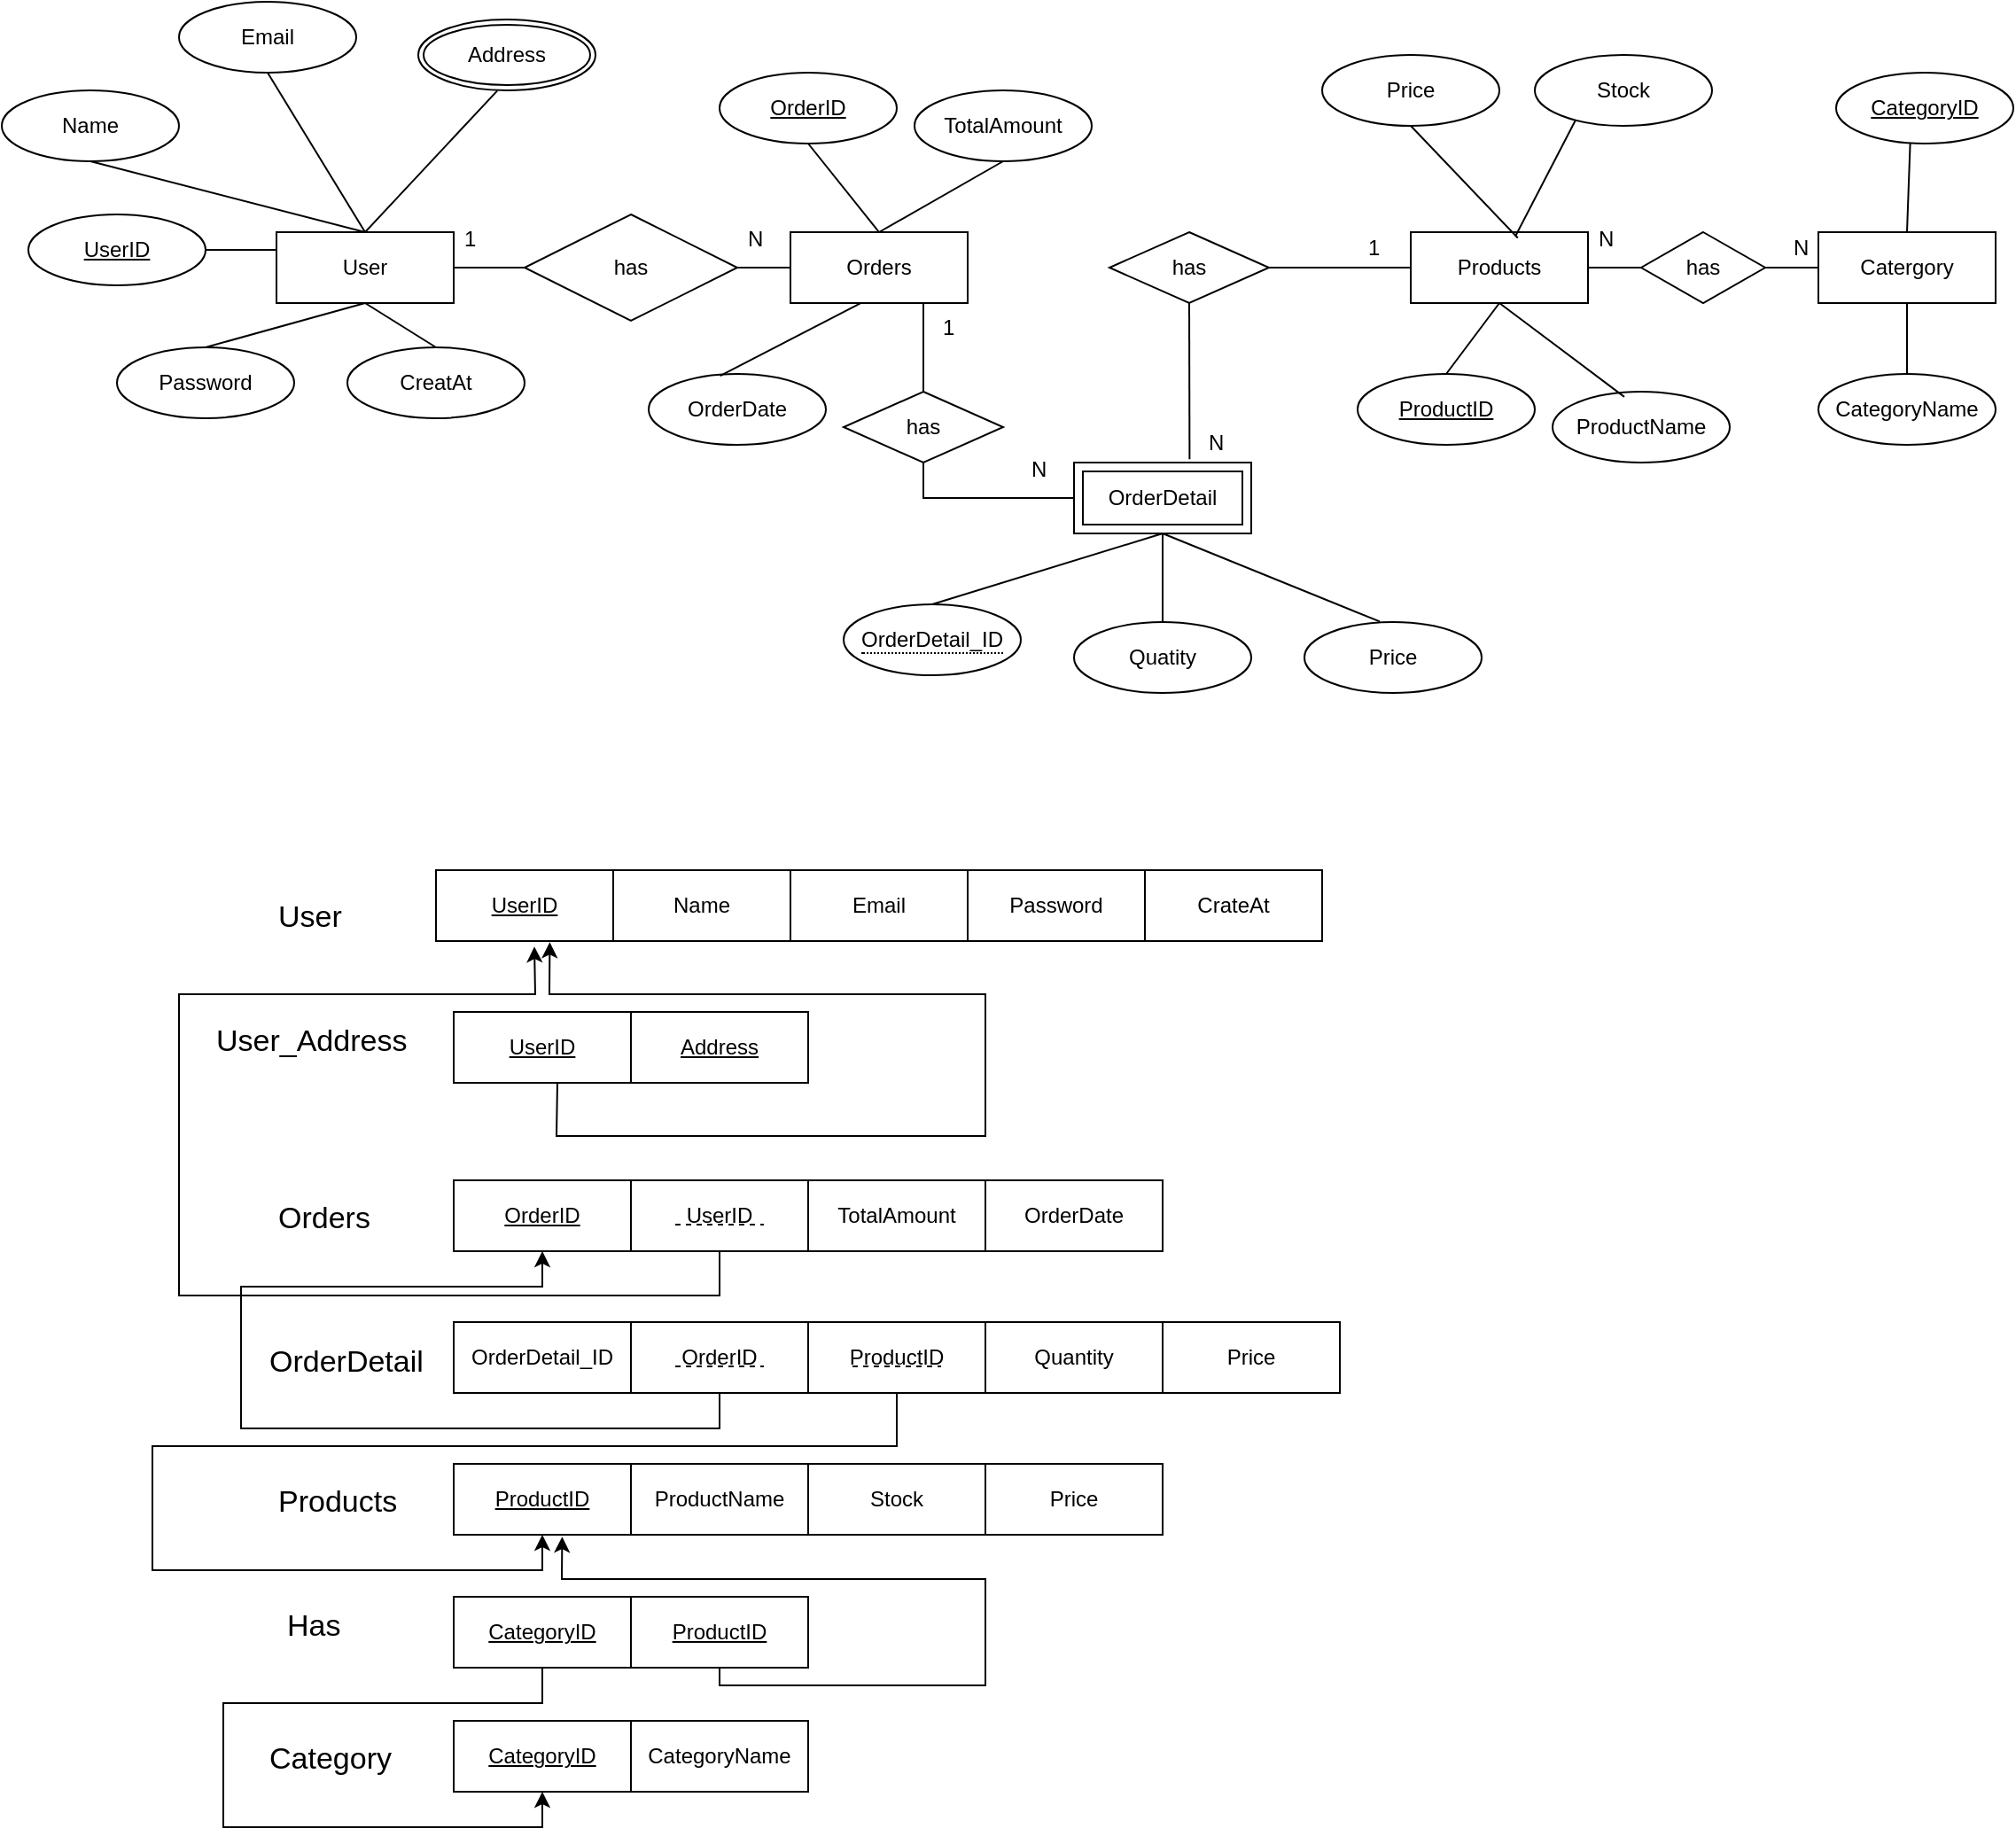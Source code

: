 <mxfile version="26.0.9">
  <diagram name="Trang-1" id="SkQZvF62lxtzMA0SoISn">
    <mxGraphModel dx="2278" dy="3708" grid="1" gridSize="10" guides="1" tooltips="1" connect="1" arrows="1" fold="1" page="1" pageScale="1" pageWidth="827" pageHeight="1169" math="0" shadow="0">
      <root>
        <mxCell id="0" />
        <mxCell id="1" parent="0" />
        <mxCell id="Ih_LZ2ymer50QZrbaoZV-1" value="User" style="whiteSpace=wrap;html=1;align=center;" parent="1" vertex="1">
          <mxGeometry x="200" y="-1120" width="100" height="40" as="geometry" />
        </mxCell>
        <mxCell id="Ih_LZ2ymer50QZrbaoZV-3" value="Name" style="ellipse;whiteSpace=wrap;html=1;align=center;" parent="1" vertex="1">
          <mxGeometry x="45" y="-1200" width="100" height="40" as="geometry" />
        </mxCell>
        <mxCell id="Ih_LZ2ymer50QZrbaoZV-4" value="Email" style="ellipse;whiteSpace=wrap;html=1;align=center;" parent="1" vertex="1">
          <mxGeometry x="145" y="-1250" width="100" height="40" as="geometry" />
        </mxCell>
        <mxCell id="Ih_LZ2ymer50QZrbaoZV-5" value="&lt;u&gt;UserID&lt;/u&gt;" style="ellipse;whiteSpace=wrap;html=1;align=center;" parent="1" vertex="1">
          <mxGeometry x="60" y="-1130" width="100" height="40" as="geometry" />
        </mxCell>
        <mxCell id="Ih_LZ2ymer50QZrbaoZV-6" value="Password" style="ellipse;whiteSpace=wrap;html=1;align=center;" parent="1" vertex="1">
          <mxGeometry x="110" y="-1055" width="100" height="40" as="geometry" />
        </mxCell>
        <mxCell id="Ih_LZ2ymer50QZrbaoZV-7" value="CreatAt" style="ellipse;whiteSpace=wrap;html=1;align=center;" parent="1" vertex="1">
          <mxGeometry x="240" y="-1055" width="100" height="40" as="geometry" />
        </mxCell>
        <mxCell id="Ih_LZ2ymer50QZrbaoZV-11" value="" style="endArrow=none;html=1;rounded=0;exitX=0.5;exitY=1;exitDx=0;exitDy=0;entryX=0.5;entryY=0;entryDx=0;entryDy=0;" parent="1" source="Ih_LZ2ymer50QZrbaoZV-3" target="Ih_LZ2ymer50QZrbaoZV-1" edge="1">
          <mxGeometry relative="1" as="geometry">
            <mxPoint x="390" y="-1070" as="sourcePoint" />
            <mxPoint x="550" y="-1070" as="targetPoint" />
          </mxGeometry>
        </mxCell>
        <mxCell id="Ih_LZ2ymer50QZrbaoZV-12" value="" style="endArrow=none;html=1;rounded=0;exitX=0.5;exitY=1;exitDx=0;exitDy=0;entryX=0.5;entryY=0;entryDx=0;entryDy=0;" parent="1" source="Ih_LZ2ymer50QZrbaoZV-1" target="Ih_LZ2ymer50QZrbaoZV-7" edge="1">
          <mxGeometry relative="1" as="geometry">
            <mxPoint x="300" y="-1080" as="sourcePoint" />
            <mxPoint x="250" y="-990" as="targetPoint" />
          </mxGeometry>
        </mxCell>
        <mxCell id="Ih_LZ2ymer50QZrbaoZV-13" value="" style="endArrow=none;html=1;rounded=0;exitX=0.5;exitY=1;exitDx=0;exitDy=0;entryX=0.5;entryY=0;entryDx=0;entryDy=0;" parent="1" source="Ih_LZ2ymer50QZrbaoZV-4" target="Ih_LZ2ymer50QZrbaoZV-1" edge="1">
          <mxGeometry relative="1" as="geometry">
            <mxPoint x="325.96" y="-1169" as="sourcePoint" />
            <mxPoint x="349.96" y="-1089" as="targetPoint" />
          </mxGeometry>
        </mxCell>
        <mxCell id="Ih_LZ2ymer50QZrbaoZV-14" value="" style="endArrow=none;html=1;rounded=0;exitX=0.5;exitY=1;exitDx=0;exitDy=0;entryX=0.5;entryY=0;entryDx=0;entryDy=0;" parent="1" source="Ih_LZ2ymer50QZrbaoZV-1" target="Ih_LZ2ymer50QZrbaoZV-6" edge="1">
          <mxGeometry relative="1" as="geometry">
            <mxPoint x="210" y="-1060" as="sourcePoint" />
            <mxPoint x="160" y="-970" as="targetPoint" />
          </mxGeometry>
        </mxCell>
        <mxCell id="Ih_LZ2ymer50QZrbaoZV-15" value="" style="endArrow=none;html=1;rounded=0;exitX=0;exitY=0.25;exitDx=0;exitDy=0;entryX=1;entryY=0.5;entryDx=0;entryDy=0;" parent="1" source="Ih_LZ2ymer50QZrbaoZV-1" target="Ih_LZ2ymer50QZrbaoZV-5" edge="1">
          <mxGeometry relative="1" as="geometry">
            <mxPoint x="230" y="-1140" as="sourcePoint" />
            <mxPoint x="130" y="-1060" as="targetPoint" />
          </mxGeometry>
        </mxCell>
        <mxCell id="Ih_LZ2ymer50QZrbaoZV-16" value="Orders" style="whiteSpace=wrap;html=1;align=center;" parent="1" vertex="1">
          <mxGeometry x="490" y="-1120" width="100" height="40" as="geometry" />
        </mxCell>
        <mxCell id="Ih_LZ2ymer50QZrbaoZV-17" value="&lt;u&gt;OrderID&lt;/u&gt;" style="ellipse;whiteSpace=wrap;html=1;align=center;" parent="1" vertex="1">
          <mxGeometry x="450" y="-1210" width="100" height="40" as="geometry" />
        </mxCell>
        <mxCell id="Ih_LZ2ymer50QZrbaoZV-18" value="has" style="shape=rhombus;perimeter=rhombusPerimeter;whiteSpace=wrap;html=1;align=center;" parent="1" vertex="1">
          <mxGeometry x="340" y="-1130" width="120" height="60" as="geometry" />
        </mxCell>
        <mxCell id="Ih_LZ2ymer50QZrbaoZV-19" value="" style="endArrow=none;html=1;rounded=0;exitX=1;exitY=0.5;exitDx=0;exitDy=0;entryX=0;entryY=0.5;entryDx=0;entryDy=0;" parent="1" source="Ih_LZ2ymer50QZrbaoZV-1" target="Ih_LZ2ymer50QZrbaoZV-18" edge="1">
          <mxGeometry relative="1" as="geometry">
            <mxPoint x="390" y="-1070" as="sourcePoint" />
            <mxPoint x="550" y="-1070" as="targetPoint" />
          </mxGeometry>
        </mxCell>
        <mxCell id="Ih_LZ2ymer50QZrbaoZV-20" value="" style="endArrow=none;html=1;rounded=0;entryX=0;entryY=0.5;entryDx=0;entryDy=0;exitX=1;exitY=0.5;exitDx=0;exitDy=0;" parent="1" source="Ih_LZ2ymer50QZrbaoZV-18" target="Ih_LZ2ymer50QZrbaoZV-16" edge="1">
          <mxGeometry relative="1" as="geometry">
            <mxPoint x="460" y="-1100" as="sourcePoint" />
            <mxPoint x="500" y="-1100" as="targetPoint" />
          </mxGeometry>
        </mxCell>
        <mxCell id="Ih_LZ2ymer50QZrbaoZV-21" value="OrderDate" style="ellipse;whiteSpace=wrap;html=1;align=center;" parent="1" vertex="1">
          <mxGeometry x="410" y="-1040" width="100" height="40" as="geometry" />
        </mxCell>
        <mxCell id="Ih_LZ2ymer50QZrbaoZV-22" value="N" style="text;strokeColor=none;fillColor=none;spacingLeft=4;spacingRight=4;overflow=hidden;rotatable=0;points=[[0,0.5],[1,0.5]];portConstraint=eastwest;fontSize=12;whiteSpace=wrap;html=1;" parent="1" vertex="1">
          <mxGeometry x="460" y="-1130" width="40" height="30" as="geometry" />
        </mxCell>
        <mxCell id="Ih_LZ2ymer50QZrbaoZV-23" value="TotalAmount" style="ellipse;whiteSpace=wrap;html=1;align=center;" parent="1" vertex="1">
          <mxGeometry x="560" y="-1200" width="100" height="40" as="geometry" />
        </mxCell>
        <mxCell id="Ih_LZ2ymer50QZrbaoZV-25" value="" style="endArrow=none;html=1;rounded=0;exitX=0.5;exitY=0;exitDx=0;exitDy=0;entryX=0.5;entryY=1;entryDx=0;entryDy=0;" parent="1" source="Ih_LZ2ymer50QZrbaoZV-16" target="Ih_LZ2ymer50QZrbaoZV-17" edge="1">
          <mxGeometry relative="1" as="geometry">
            <mxPoint x="610" y="-1160" as="sourcePoint" />
            <mxPoint x="770" y="-1160" as="targetPoint" />
          </mxGeometry>
        </mxCell>
        <mxCell id="Ih_LZ2ymer50QZrbaoZV-27" value="" style="endArrow=none;html=1;rounded=0;exitX=0.5;exitY=0;exitDx=0;exitDy=0;entryX=0.5;entryY=1;entryDx=0;entryDy=0;" parent="1" source="Ih_LZ2ymer50QZrbaoZV-16" target="Ih_LZ2ymer50QZrbaoZV-23" edge="1">
          <mxGeometry relative="1" as="geometry">
            <mxPoint x="600" y="-1050" as="sourcePoint" />
            <mxPoint x="760" y="-1050" as="targetPoint" />
          </mxGeometry>
        </mxCell>
        <mxCell id="Ih_LZ2ymer50QZrbaoZV-28" value="" style="endArrow=none;html=1;rounded=0;exitX=0.394;exitY=1.005;exitDx=0;exitDy=0;exitPerimeter=0;entryX=0.403;entryY=0.027;entryDx=0;entryDy=0;entryPerimeter=0;" parent="1" source="Ih_LZ2ymer50QZrbaoZV-16" target="Ih_LZ2ymer50QZrbaoZV-21" edge="1">
          <mxGeometry relative="1" as="geometry">
            <mxPoint x="620" y="-1040" as="sourcePoint" />
            <mxPoint x="780" y="-1040" as="targetPoint" />
          </mxGeometry>
        </mxCell>
        <mxCell id="Ih_LZ2ymer50QZrbaoZV-29" value="Products" style="whiteSpace=wrap;html=1;align=center;" parent="1" vertex="1">
          <mxGeometry x="840" y="-1120" width="100" height="40" as="geometry" />
        </mxCell>
        <mxCell id="Ih_LZ2ymer50QZrbaoZV-33" value="&lt;u&gt;ProductID&lt;/u&gt;" style="ellipse;whiteSpace=wrap;html=1;align=center;" parent="1" vertex="1">
          <mxGeometry x="810" y="-1040" width="100" height="40" as="geometry" />
        </mxCell>
        <mxCell id="Ih_LZ2ymer50QZrbaoZV-34" value="ProductName" style="ellipse;whiteSpace=wrap;html=1;align=center;" parent="1" vertex="1">
          <mxGeometry x="920" y="-1030" width="100" height="40" as="geometry" />
        </mxCell>
        <mxCell id="Ih_LZ2ymer50QZrbaoZV-35" value="Price" style="ellipse;whiteSpace=wrap;html=1;align=center;" parent="1" vertex="1">
          <mxGeometry x="790" y="-1220" width="100" height="40" as="geometry" />
        </mxCell>
        <mxCell id="Ih_LZ2ymer50QZrbaoZV-36" value="Stock" style="ellipse;whiteSpace=wrap;html=1;align=center;" parent="1" vertex="1">
          <mxGeometry x="910" y="-1220" width="100" height="40" as="geometry" />
        </mxCell>
        <mxCell id="Ih_LZ2ymer50QZrbaoZV-37" value="Catergory" style="whiteSpace=wrap;html=1;align=center;" parent="1" vertex="1">
          <mxGeometry x="1070" y="-1120" width="100" height="40" as="geometry" />
        </mxCell>
        <mxCell id="Ih_LZ2ymer50QZrbaoZV-38" value="&lt;u&gt;CategoryID&lt;/u&gt;" style="ellipse;whiteSpace=wrap;html=1;align=center;" parent="1" vertex="1">
          <mxGeometry x="1080" y="-1210" width="100" height="40" as="geometry" />
        </mxCell>
        <mxCell id="Ih_LZ2ymer50QZrbaoZV-39" value="CategoryName" style="ellipse;whiteSpace=wrap;html=1;align=center;" parent="1" vertex="1">
          <mxGeometry x="1070" y="-1040" width="100" height="40" as="geometry" />
        </mxCell>
        <mxCell id="Ih_LZ2ymer50QZrbaoZV-40" value="" style="endArrow=none;html=1;rounded=0;entryX=0.5;entryY=1;entryDx=0;entryDy=0;" parent="1" source="Ih_LZ2ymer50QZrbaoZV-39" target="Ih_LZ2ymer50QZrbaoZV-37" edge="1">
          <mxGeometry relative="1" as="geometry">
            <mxPoint x="890" y="-1030" as="sourcePoint" />
            <mxPoint x="1050" y="-1030" as="targetPoint" />
          </mxGeometry>
        </mxCell>
        <mxCell id="Ih_LZ2ymer50QZrbaoZV-41" value="" style="endArrow=none;html=1;rounded=0;exitX=0.5;exitY=0;exitDx=0;exitDy=0;entryX=0.418;entryY=0.993;entryDx=0;entryDy=0;entryPerimeter=0;" parent="1" source="Ih_LZ2ymer50QZrbaoZV-37" target="Ih_LZ2ymer50QZrbaoZV-38" edge="1">
          <mxGeometry relative="1" as="geometry">
            <mxPoint x="1200" y="-1120" as="sourcePoint" />
            <mxPoint x="1360" y="-1120" as="targetPoint" />
          </mxGeometry>
        </mxCell>
        <mxCell id="Ih_LZ2ymer50QZrbaoZV-42" value="has" style="shape=rhombus;perimeter=rhombusPerimeter;whiteSpace=wrap;html=1;align=center;" parent="1" vertex="1">
          <mxGeometry x="970" y="-1120" width="70" height="40" as="geometry" />
        </mxCell>
        <mxCell id="Ih_LZ2ymer50QZrbaoZV-43" value="" style="endArrow=none;html=1;rounded=0;exitX=1;exitY=0.5;exitDx=0;exitDy=0;entryX=0;entryY=0.5;entryDx=0;entryDy=0;" parent="1" source="Ih_LZ2ymer50QZrbaoZV-29" target="Ih_LZ2ymer50QZrbaoZV-42" edge="1">
          <mxGeometry relative="1" as="geometry">
            <mxPoint x="930" y="-1060" as="sourcePoint" />
            <mxPoint x="1090" y="-1060" as="targetPoint" />
          </mxGeometry>
        </mxCell>
        <mxCell id="Ih_LZ2ymer50QZrbaoZV-44" value="" style="endArrow=none;html=1;rounded=0;exitX=1;exitY=0.5;exitDx=0;exitDy=0;entryX=0;entryY=0.5;entryDx=0;entryDy=0;" parent="1" source="Ih_LZ2ymer50QZrbaoZV-42" target="Ih_LZ2ymer50QZrbaoZV-37" edge="1">
          <mxGeometry relative="1" as="geometry">
            <mxPoint x="1120" y="-1050" as="sourcePoint" />
            <mxPoint x="1280" y="-1050" as="targetPoint" />
          </mxGeometry>
        </mxCell>
        <mxCell id="Ih_LZ2ymer50QZrbaoZV-45" value="N" style="text;strokeColor=none;fillColor=none;spacingLeft=4;spacingRight=4;overflow=hidden;rotatable=0;points=[[0,0.5],[1,0.5]];portConstraint=eastwest;fontSize=12;whiteSpace=wrap;html=1;" parent="1" vertex="1">
          <mxGeometry x="940" y="-1130" width="40" height="30" as="geometry" />
        </mxCell>
        <mxCell id="Ih_LZ2ymer50QZrbaoZV-48" value="" style="endArrow=none;html=1;rounded=0;exitX=0;exitY=0.5;exitDx=0;exitDy=0;entryX=0.5;entryY=1;entryDx=0;entryDy=0;" parent="1" source="CchUM51S7KAnoL3VL-fl-1" target="CchUM51S7KAnoL3VL-fl-2" edge="1">
          <mxGeometry relative="1" as="geometry">
            <mxPoint x="630" y="-990" as="sourcePoint" />
            <mxPoint x="565" y="-1010" as="targetPoint" />
            <Array as="points">
              <mxPoint x="565" y="-970" />
            </Array>
          </mxGeometry>
        </mxCell>
        <mxCell id="Ih_LZ2ymer50QZrbaoZV-69" value="" style="endArrow=none;html=1;rounded=0;entryX=0.5;entryY=1;entryDx=0;entryDy=0;exitX=0.5;exitY=0;exitDx=0;exitDy=0;" parent="1" source="Ih_LZ2ymer50QZrbaoZV-33" target="Ih_LZ2ymer50QZrbaoZV-29" edge="1">
          <mxGeometry relative="1" as="geometry">
            <mxPoint x="840" y="-1000" as="sourcePoint" />
            <mxPoint x="990" y="-1000" as="targetPoint" />
          </mxGeometry>
        </mxCell>
        <mxCell id="Ih_LZ2ymer50QZrbaoZV-70" value="" style="endArrow=none;html=1;rounded=0;entryX=0.5;entryY=1;entryDx=0;entryDy=0;exitX=0.405;exitY=0.073;exitDx=0;exitDy=0;exitPerimeter=0;" parent="1" source="Ih_LZ2ymer50QZrbaoZV-34" target="Ih_LZ2ymer50QZrbaoZV-29" edge="1">
          <mxGeometry relative="1" as="geometry">
            <mxPoint x="900" y="-1000" as="sourcePoint" />
            <mxPoint x="920" y="-1080" as="targetPoint" />
          </mxGeometry>
        </mxCell>
        <mxCell id="Ih_LZ2ymer50QZrbaoZV-71" value="" style="endArrow=none;html=1;rounded=0;exitX=0.604;exitY=0.082;exitDx=0;exitDy=0;entryX=0.5;entryY=1;entryDx=0;entryDy=0;exitPerimeter=0;" parent="1" source="Ih_LZ2ymer50QZrbaoZV-29" target="Ih_LZ2ymer50QZrbaoZV-35" edge="1">
          <mxGeometry relative="1" as="geometry">
            <mxPoint x="830" y="-1000" as="sourcePoint" />
            <mxPoint x="990" y="-1000" as="targetPoint" />
          </mxGeometry>
        </mxCell>
        <mxCell id="Ih_LZ2ymer50QZrbaoZV-73" value="" style="endArrow=none;html=1;rounded=0;exitX=0.59;exitY=0.059;exitDx=0;exitDy=0;exitPerimeter=0;entryX=0.23;entryY=0.918;entryDx=0;entryDy=0;entryPerimeter=0;" parent="1" source="Ih_LZ2ymer50QZrbaoZV-29" target="Ih_LZ2ymer50QZrbaoZV-36" edge="1">
          <mxGeometry relative="1" as="geometry">
            <mxPoint x="890" y="-1160" as="sourcePoint" />
            <mxPoint x="1050" y="-1160" as="targetPoint" />
          </mxGeometry>
        </mxCell>
        <mxCell id="Ih_LZ2ymer50QZrbaoZV-80" value="" style="endArrow=none;html=1;rounded=0;exitX=0.5;exitY=0;exitDx=0;exitDy=0;entryX=0.5;entryY=1;entryDx=0;entryDy=0;" parent="1" source="CchUM51S7KAnoL3VL-fl-15" target="CchUM51S7KAnoL3VL-fl-1" edge="1">
          <mxGeometry relative="1" as="geometry">
            <mxPoint x="570" y="-910" as="sourcePoint" />
            <mxPoint x="700" y="-960" as="targetPoint" />
          </mxGeometry>
        </mxCell>
        <mxCell id="Ih_LZ2ymer50QZrbaoZV-81" value="Quatity" style="ellipse;whiteSpace=wrap;html=1;align=center;" parent="1" vertex="1">
          <mxGeometry x="650" y="-900" width="100" height="40" as="geometry" />
        </mxCell>
        <mxCell id="Ih_LZ2ymer50QZrbaoZV-82" value="Price" style="ellipse;whiteSpace=wrap;html=1;align=center;" parent="1" vertex="1">
          <mxGeometry x="780" y="-900" width="100" height="40" as="geometry" />
        </mxCell>
        <mxCell id="Ih_LZ2ymer50QZrbaoZV-83" value="" style="endArrow=none;html=1;rounded=0;entryX=0.5;entryY=0;entryDx=0;entryDy=0;exitX=0.5;exitY=1;exitDx=0;exitDy=0;" parent="1" source="CchUM51S7KAnoL3VL-fl-1" target="Ih_LZ2ymer50QZrbaoZV-81" edge="1">
          <mxGeometry relative="1" as="geometry">
            <mxPoint x="700" y="-970" as="sourcePoint" />
            <mxPoint x="810" y="-920" as="targetPoint" />
          </mxGeometry>
        </mxCell>
        <mxCell id="Ih_LZ2ymer50QZrbaoZV-84" value="" style="endArrow=none;html=1;rounded=0;exitX=0.5;exitY=1;exitDx=0;exitDy=0;entryX=0.425;entryY=-0.007;entryDx=0;entryDy=0;entryPerimeter=0;" parent="1" source="CchUM51S7KAnoL3VL-fl-1" target="Ih_LZ2ymer50QZrbaoZV-82" edge="1">
          <mxGeometry relative="1" as="geometry">
            <mxPoint x="700" y="-960" as="sourcePoint" />
            <mxPoint x="1090" y="-850" as="targetPoint" />
          </mxGeometry>
        </mxCell>
        <mxCell id="CchUM51S7KAnoL3VL-fl-1" value="OrderDetail" style="shape=ext;margin=3;double=1;whiteSpace=wrap;html=1;align=center;" parent="1" vertex="1">
          <mxGeometry x="650" y="-990" width="100" height="40" as="geometry" />
        </mxCell>
        <mxCell id="CchUM51S7KAnoL3VL-fl-2" value="has" style="shape=rhombus;perimeter=rhombusPerimeter;whiteSpace=wrap;html=1;align=center;" parent="1" vertex="1">
          <mxGeometry x="520" y="-1030" width="90" height="40" as="geometry" />
        </mxCell>
        <mxCell id="CchUM51S7KAnoL3VL-fl-3" value="" style="endArrow=none;html=1;rounded=0;exitX=0.75;exitY=1;exitDx=0;exitDy=0;entryX=0.5;entryY=0;entryDx=0;entryDy=0;" parent="1" source="Ih_LZ2ymer50QZrbaoZV-16" target="CchUM51S7KAnoL3VL-fl-2" edge="1">
          <mxGeometry relative="1" as="geometry">
            <mxPoint x="580" y="-1000" as="sourcePoint" />
            <mxPoint x="740" y="-1000" as="targetPoint" />
          </mxGeometry>
        </mxCell>
        <mxCell id="CchUM51S7KAnoL3VL-fl-4" value="has" style="shape=rhombus;perimeter=rhombusPerimeter;whiteSpace=wrap;html=1;align=center;" parent="1" vertex="1">
          <mxGeometry x="670" y="-1120" width="90" height="40" as="geometry" />
        </mxCell>
        <mxCell id="CchUM51S7KAnoL3VL-fl-5" value="" style="endArrow=none;html=1;rounded=0;exitX=1;exitY=0.5;exitDx=0;exitDy=0;entryX=0;entryY=0.5;entryDx=0;entryDy=0;" parent="1" source="CchUM51S7KAnoL3VL-fl-4" target="Ih_LZ2ymer50QZrbaoZV-29" edge="1">
          <mxGeometry relative="1" as="geometry">
            <mxPoint x="720" y="-1050" as="sourcePoint" />
            <mxPoint x="880" y="-1050" as="targetPoint" />
          </mxGeometry>
        </mxCell>
        <mxCell id="CchUM51S7KAnoL3VL-fl-6" value="" style="endArrow=none;html=1;rounded=0;exitX=0.5;exitY=1;exitDx=0;exitDy=0;entryX=0.652;entryY=-0.047;entryDx=0;entryDy=0;entryPerimeter=0;" parent="1" source="CchUM51S7KAnoL3VL-fl-4" target="CchUM51S7KAnoL3VL-fl-1" edge="1">
          <mxGeometry relative="1" as="geometry">
            <mxPoint x="720" y="-1040" as="sourcePoint" />
            <mxPoint x="880" y="-1040" as="targetPoint" />
          </mxGeometry>
        </mxCell>
        <mxCell id="CchUM51S7KAnoL3VL-fl-7" value="N" style="text;strokeColor=none;fillColor=none;spacingLeft=4;spacingRight=4;overflow=hidden;rotatable=0;points=[[0,0.5],[1,0.5]];portConstraint=eastwest;fontSize=12;whiteSpace=wrap;html=1;" parent="1" vertex="1">
          <mxGeometry x="620" y="-1000" width="40" height="30" as="geometry" />
        </mxCell>
        <mxCell id="CchUM51S7KAnoL3VL-fl-8" value="N" style="text;strokeColor=none;fillColor=none;spacingLeft=4;spacingRight=4;overflow=hidden;rotatable=0;points=[[0,0.5],[1,0.5]];portConstraint=eastwest;fontSize=12;whiteSpace=wrap;html=1;" parent="1" vertex="1">
          <mxGeometry x="720" y="-1015" width="40" height="30" as="geometry" />
        </mxCell>
        <mxCell id="CchUM51S7KAnoL3VL-fl-11" value="1" style="text;strokeColor=none;fillColor=none;spacingLeft=4;spacingRight=4;overflow=hidden;rotatable=0;points=[[0,0.5],[1,0.5]];portConstraint=eastwest;fontSize=12;whiteSpace=wrap;html=1;" parent="1" vertex="1">
          <mxGeometry x="300" y="-1130" width="40" height="30" as="geometry" />
        </mxCell>
        <mxCell id="CchUM51S7KAnoL3VL-fl-12" value="1" style="text;strokeColor=none;fillColor=none;spacingLeft=4;spacingRight=4;overflow=hidden;rotatable=0;points=[[0,0.5],[1,0.5]];portConstraint=eastwest;fontSize=12;whiteSpace=wrap;html=1;" parent="1" vertex="1">
          <mxGeometry x="570" y="-1080" width="20" height="20" as="geometry" />
        </mxCell>
        <mxCell id="CchUM51S7KAnoL3VL-fl-13" value="1" style="text;strokeColor=none;fillColor=none;spacingLeft=4;spacingRight=4;overflow=hidden;rotatable=0;points=[[0,0.5],[1,0.5]];portConstraint=eastwest;fontSize=12;whiteSpace=wrap;html=1;" parent="1" vertex="1">
          <mxGeometry x="810" y="-1125" width="20" height="20" as="geometry" />
        </mxCell>
        <mxCell id="CchUM51S7KAnoL3VL-fl-14" value="N" style="text;strokeColor=none;fillColor=none;spacingLeft=4;spacingRight=4;overflow=hidden;rotatable=0;points=[[0,0.5],[1,0.5]];portConstraint=eastwest;fontSize=12;whiteSpace=wrap;html=1;" parent="1" vertex="1">
          <mxGeometry x="1050" y="-1125" width="20" height="20" as="geometry" />
        </mxCell>
        <mxCell id="CchUM51S7KAnoL3VL-fl-15" value="&lt;span style=&quot;border-bottom: 1px dotted&quot;&gt;OrderDetail_ID&lt;/span&gt;" style="ellipse;whiteSpace=wrap;html=1;align=center;" parent="1" vertex="1">
          <mxGeometry x="520" y="-910" width="100" height="40" as="geometry" />
        </mxCell>
        <mxCell id="CchUM51S7KAnoL3VL-fl-22" value="" style="group" parent="1" vertex="1" connectable="0">
          <mxGeometry x="290" y="-760" width="500" height="40" as="geometry" />
        </mxCell>
        <mxCell id="CchUM51S7KAnoL3VL-fl-17" value="&lt;u&gt;UserID&lt;/u&gt;" style="whiteSpace=wrap;html=1;align=center;gradientColor=none;" parent="CchUM51S7KAnoL3VL-fl-22" vertex="1">
          <mxGeometry width="100" height="40" as="geometry" />
        </mxCell>
        <mxCell id="CchUM51S7KAnoL3VL-fl-18" value="Name" style="whiteSpace=wrap;html=1;align=center;gradientColor=none;" parent="CchUM51S7KAnoL3VL-fl-22" vertex="1">
          <mxGeometry x="100" width="100" height="40" as="geometry" />
        </mxCell>
        <mxCell id="CchUM51S7KAnoL3VL-fl-19" value="Email" style="whiteSpace=wrap;html=1;align=center;gradientColor=none;" parent="CchUM51S7KAnoL3VL-fl-22" vertex="1">
          <mxGeometry x="200" width="100" height="40" as="geometry" />
        </mxCell>
        <mxCell id="CchUM51S7KAnoL3VL-fl-20" value="Password" style="whiteSpace=wrap;html=1;align=center;gradientColor=none;" parent="CchUM51S7KAnoL3VL-fl-22" vertex="1">
          <mxGeometry x="300" width="100" height="40" as="geometry" />
        </mxCell>
        <mxCell id="CchUM51S7KAnoL3VL-fl-21" value="CrateAt" style="whiteSpace=wrap;html=1;align=center;gradientColor=none;" parent="CchUM51S7KAnoL3VL-fl-22" vertex="1">
          <mxGeometry x="400" width="100" height="40" as="geometry" />
        </mxCell>
        <mxCell id="CchUM51S7KAnoL3VL-fl-23" value="" style="group" parent="1" vertex="1" connectable="0">
          <mxGeometry x="300" y="-585" width="500" height="40" as="geometry" />
        </mxCell>
        <mxCell id="CchUM51S7KAnoL3VL-fl-24" value="&lt;u&gt;OrderID&lt;/u&gt;" style="whiteSpace=wrap;html=1;align=center;gradientColor=none;" parent="CchUM51S7KAnoL3VL-fl-23" vertex="1">
          <mxGeometry width="100" height="40" as="geometry" />
        </mxCell>
        <mxCell id="CchUM51S7KAnoL3VL-fl-25" value="UserID" style="whiteSpace=wrap;html=1;align=center;gradientColor=none;" parent="CchUM51S7KAnoL3VL-fl-23" vertex="1">
          <mxGeometry x="100" width="100" height="40" as="geometry" />
        </mxCell>
        <mxCell id="CchUM51S7KAnoL3VL-fl-26" value="TotalAmount" style="whiteSpace=wrap;html=1;align=center;gradientColor=none;" parent="CchUM51S7KAnoL3VL-fl-23" vertex="1">
          <mxGeometry x="200" width="100" height="40" as="geometry" />
        </mxCell>
        <mxCell id="CchUM51S7KAnoL3VL-fl-27" value="OrderDate" style="whiteSpace=wrap;html=1;align=center;gradientColor=none;" parent="CchUM51S7KAnoL3VL-fl-23" vertex="1">
          <mxGeometry x="300" width="100" height="40" as="geometry" />
        </mxCell>
        <mxCell id="3BFnkLosoi_cpYp4ozxy-17" value="" style="endArrow=none;dashed=1;html=1;rounded=0;" edge="1" parent="CchUM51S7KAnoL3VL-fl-23">
          <mxGeometry width="50" height="50" relative="1" as="geometry">
            <mxPoint x="125" y="25" as="sourcePoint" />
            <mxPoint x="175" y="25" as="targetPoint" />
          </mxGeometry>
        </mxCell>
        <mxCell id="CchUM51S7KAnoL3VL-fl-29" value="" style="group" parent="1" vertex="1" connectable="0">
          <mxGeometry x="300" y="-505" width="500" height="40" as="geometry" />
        </mxCell>
        <mxCell id="CchUM51S7KAnoL3VL-fl-30" value="OrderDetail_ID" style="whiteSpace=wrap;html=1;align=center;gradientColor=none;" parent="CchUM51S7KAnoL3VL-fl-29" vertex="1">
          <mxGeometry width="100" height="40" as="geometry" />
        </mxCell>
        <mxCell id="CchUM51S7KAnoL3VL-fl-31" value="OrderID" style="whiteSpace=wrap;html=1;align=center;gradientColor=none;" parent="CchUM51S7KAnoL3VL-fl-29" vertex="1">
          <mxGeometry x="100" width="100" height="40" as="geometry" />
        </mxCell>
        <mxCell id="CchUM51S7KAnoL3VL-fl-32" value="ProductID" style="whiteSpace=wrap;html=1;align=center;gradientColor=none;" parent="CchUM51S7KAnoL3VL-fl-29" vertex="1">
          <mxGeometry x="200" width="100" height="40" as="geometry" />
        </mxCell>
        <mxCell id="CchUM51S7KAnoL3VL-fl-33" value="Quantity" style="whiteSpace=wrap;html=1;align=center;gradientColor=none;" parent="CchUM51S7KAnoL3VL-fl-29" vertex="1">
          <mxGeometry x="300" width="100" height="40" as="geometry" />
        </mxCell>
        <mxCell id="CchUM51S7KAnoL3VL-fl-34" value="Price" style="whiteSpace=wrap;html=1;align=center;gradientColor=none;" parent="CchUM51S7KAnoL3VL-fl-29" vertex="1">
          <mxGeometry x="400" width="100" height="40" as="geometry" />
        </mxCell>
        <mxCell id="3BFnkLosoi_cpYp4ozxy-18" value="" style="endArrow=none;dashed=1;html=1;rounded=0;" edge="1" parent="CchUM51S7KAnoL3VL-fl-29">
          <mxGeometry width="50" height="50" relative="1" as="geometry">
            <mxPoint x="125" y="25" as="sourcePoint" />
            <mxPoint x="175" y="25" as="targetPoint" />
          </mxGeometry>
        </mxCell>
        <mxCell id="3BFnkLosoi_cpYp4ozxy-19" value="" style="endArrow=none;dashed=1;html=1;rounded=0;" edge="1" parent="CchUM51S7KAnoL3VL-fl-29">
          <mxGeometry width="50" height="50" relative="1" as="geometry">
            <mxPoint x="225" y="25" as="sourcePoint" />
            <mxPoint x="275" y="25" as="targetPoint" />
          </mxGeometry>
        </mxCell>
        <mxCell id="CchUM51S7KAnoL3VL-fl-37" value="" style="group" parent="1" vertex="1" connectable="0">
          <mxGeometry x="300" y="-425" width="500" height="40" as="geometry" />
        </mxCell>
        <mxCell id="CchUM51S7KAnoL3VL-fl-38" value="&lt;u&gt;ProductID&lt;/u&gt;" style="whiteSpace=wrap;html=1;align=center;gradientColor=none;" parent="CchUM51S7KAnoL3VL-fl-37" vertex="1">
          <mxGeometry width="100" height="40" as="geometry" />
        </mxCell>
        <mxCell id="CchUM51S7KAnoL3VL-fl-39" value="ProductName" style="whiteSpace=wrap;html=1;align=center;gradientColor=none;" parent="CchUM51S7KAnoL3VL-fl-37" vertex="1">
          <mxGeometry x="100" width="100" height="40" as="geometry" />
        </mxCell>
        <mxCell id="CchUM51S7KAnoL3VL-fl-40" value="Stock" style="whiteSpace=wrap;html=1;align=center;gradientColor=none;" parent="CchUM51S7KAnoL3VL-fl-37" vertex="1">
          <mxGeometry x="200" width="100" height="40" as="geometry" />
        </mxCell>
        <mxCell id="3BFnkLosoi_cpYp4ozxy-24" value="Price" style="whiteSpace=wrap;html=1;align=center;gradientColor=none;" vertex="1" parent="CchUM51S7KAnoL3VL-fl-37">
          <mxGeometry x="300" width="100" height="40" as="geometry" />
        </mxCell>
        <mxCell id="CchUM51S7KAnoL3VL-fl-49" value="&lt;font style=&quot;font-size: 17px;&quot;&gt;User&lt;/font&gt;" style="text;strokeColor=none;fillColor=none;spacingLeft=4;spacingRight=4;overflow=hidden;rotatable=0;points=[[0,0.5],[1,0.5]];portConstraint=eastwest;fontSize=12;whiteSpace=wrap;html=1;" parent="1" vertex="1">
          <mxGeometry x="195" y="-750" width="50" height="30" as="geometry" />
        </mxCell>
        <mxCell id="CchUM51S7KAnoL3VL-fl-50" value="&lt;span style=&quot;font-size: 17px;&quot;&gt;Orders&lt;/span&gt;" style="text;strokeColor=none;fillColor=none;spacingLeft=4;spacingRight=4;overflow=hidden;rotatable=0;points=[[0,0.5],[1,0.5]];portConstraint=eastwest;fontSize=12;whiteSpace=wrap;html=1;" parent="1" vertex="1">
          <mxGeometry x="195" y="-580" width="70" height="30" as="geometry" />
        </mxCell>
        <mxCell id="CchUM51S7KAnoL3VL-fl-51" value="&lt;span style=&quot;font-size: 17px;&quot;&gt;OrderDetail&lt;/span&gt;" style="text;strokeColor=none;fillColor=none;spacingLeft=4;spacingRight=4;overflow=hidden;rotatable=0;points=[[0,0.5],[1,0.5]];portConstraint=eastwest;fontSize=12;whiteSpace=wrap;html=1;" parent="1" vertex="1">
          <mxGeometry x="190" y="-499" width="100" height="30" as="geometry" />
        </mxCell>
        <mxCell id="CchUM51S7KAnoL3VL-fl-52" value="&lt;font style=&quot;font-size: 17px;&quot;&gt;Products&lt;/font&gt;" style="text;strokeColor=none;fillColor=none;spacingLeft=4;spacingRight=4;overflow=hidden;rotatable=0;points=[[0,0.5],[1,0.5]];portConstraint=eastwest;fontSize=12;whiteSpace=wrap;html=1;" parent="1" vertex="1">
          <mxGeometry x="195" y="-420" width="80" height="30" as="geometry" />
        </mxCell>
        <mxCell id="CchUM51S7KAnoL3VL-fl-55" value="" style="endArrow=classic;html=1;rounded=0;entryX=0.555;entryY=1.077;entryDx=0;entryDy=0;entryPerimeter=0;" parent="1" edge="1" target="CchUM51S7KAnoL3VL-fl-17" source="CchUM51S7KAnoL3VL-fl-25">
          <mxGeometry width="50" height="50" relative="1" as="geometry">
            <mxPoint x="445" y="-550" as="sourcePoint" />
            <mxPoint x="345" y="-640" as="targetPoint" />
            <Array as="points">
              <mxPoint x="450" y="-520" />
              <mxPoint x="145" y="-520" />
              <mxPoint x="145" y="-690" />
              <mxPoint x="346" y="-690" />
            </Array>
          </mxGeometry>
        </mxCell>
        <mxCell id="CchUM51S7KAnoL3VL-fl-56" value="" style="endArrow=classic;html=1;rounded=0;entryX=0.5;entryY=1;entryDx=0;entryDy=0;exitX=0.5;exitY=1;exitDx=0;exitDy=0;" parent="1" source="CchUM51S7KAnoL3VL-fl-31" target="CchUM51S7KAnoL3VL-fl-24" edge="1">
          <mxGeometry width="50" height="50" relative="1" as="geometry">
            <mxPoint x="450" y="-445" as="sourcePoint" />
            <mxPoint x="230" y="-535" as="targetPoint" />
            <Array as="points">
              <mxPoint x="450" y="-445" />
              <mxPoint x="180" y="-445" />
              <mxPoint x="180" y="-525" />
              <mxPoint x="350" y="-525" />
            </Array>
          </mxGeometry>
        </mxCell>
        <mxCell id="CchUM51S7KAnoL3VL-fl-57" value="" style="endArrow=classic;html=1;rounded=0;entryX=0.5;entryY=1;entryDx=0;entryDy=0;exitX=0.5;exitY=1;exitDx=0;exitDy=0;" parent="1" source="CchUM51S7KAnoL3VL-fl-32" target="CchUM51S7KAnoL3VL-fl-38" edge="1">
          <mxGeometry width="50" height="50" relative="1" as="geometry">
            <mxPoint x="130" y="-385" as="sourcePoint" />
            <mxPoint x="320" y="-375" as="targetPoint" />
            <Array as="points">
              <mxPoint x="550" y="-435" />
              <mxPoint x="130" y="-435" />
              <mxPoint x="130" y="-365" />
              <mxPoint x="350" y="-365" />
            </Array>
          </mxGeometry>
        </mxCell>
        <mxCell id="3BFnkLosoi_cpYp4ozxy-1" value="Address" style="ellipse;shape=doubleEllipse;margin=3;whiteSpace=wrap;html=1;align=center;" vertex="1" parent="1">
          <mxGeometry x="280" y="-1240" width="100" height="40" as="geometry" />
        </mxCell>
        <mxCell id="3BFnkLosoi_cpYp4ozxy-2" value="" style="endArrow=none;html=1;rounded=0;exitX=0.5;exitY=0;exitDx=0;exitDy=0;entryX=0.446;entryY=1.004;entryDx=0;entryDy=0;entryPerimeter=0;" edge="1" parent="1" source="Ih_LZ2ymer50QZrbaoZV-1" target="3BFnkLosoi_cpYp4ozxy-1">
          <mxGeometry relative="1" as="geometry">
            <mxPoint x="230" y="-1100" as="sourcePoint" />
            <mxPoint x="390" y="-1100" as="targetPoint" />
          </mxGeometry>
        </mxCell>
        <mxCell id="3BFnkLosoi_cpYp4ozxy-3" value="&lt;font style=&quot;font-size: 17px;&quot;&gt;User_Address&lt;/font&gt;" style="text;strokeColor=none;fillColor=none;spacingLeft=4;spacingRight=4;overflow=hidden;rotatable=0;points=[[0,0.5],[1,0.5]];portConstraint=eastwest;fontSize=12;whiteSpace=wrap;html=1;" vertex="1" parent="1">
          <mxGeometry x="160" y="-680" width="120" height="30" as="geometry" />
        </mxCell>
        <mxCell id="3BFnkLosoi_cpYp4ozxy-4" value="&lt;u&gt;UserID&lt;/u&gt;" style="whiteSpace=wrap;html=1;align=center;gradientColor=none;" vertex="1" parent="1">
          <mxGeometry x="300" y="-680" width="100" height="40" as="geometry" />
        </mxCell>
        <mxCell id="3BFnkLosoi_cpYp4ozxy-5" value="&lt;u&gt;Address&lt;/u&gt;" style="whiteSpace=wrap;html=1;align=center;gradientColor=none;" vertex="1" parent="1">
          <mxGeometry x="400" y="-680" width="100" height="40" as="geometry" />
        </mxCell>
        <mxCell id="3BFnkLosoi_cpYp4ozxy-8" value="" style="endArrow=classic;html=1;rounded=0;entryX=0.642;entryY=1.016;entryDx=0;entryDy=0;entryPerimeter=0;exitX=0.585;exitY=0.992;exitDx=0;exitDy=0;exitPerimeter=0;" edge="1" parent="1" source="3BFnkLosoi_cpYp4ozxy-4" target="CchUM51S7KAnoL3VL-fl-17">
          <mxGeometry width="50" height="50" relative="1" as="geometry">
            <mxPoint x="430" y="-550" as="sourcePoint" />
            <mxPoint x="480" y="-600" as="targetPoint" />
            <Array as="points">
              <mxPoint x="358" y="-610" />
              <mxPoint x="600" y="-610" />
              <mxPoint x="600" y="-690" />
              <mxPoint x="354" y="-690" />
            </Array>
          </mxGeometry>
        </mxCell>
        <mxCell id="CchUM51S7KAnoL3VL-fl-44" value="&lt;u&gt;CategoryID&lt;/u&gt;" style="whiteSpace=wrap;html=1;align=center;gradientColor=none;" parent="1" vertex="1">
          <mxGeometry x="300" y="-280" width="100" height="40" as="geometry" />
        </mxCell>
        <mxCell id="CchUM51S7KAnoL3VL-fl-45" value="CategoryName" style="whiteSpace=wrap;html=1;align=center;gradientColor=none;" parent="1" vertex="1">
          <mxGeometry x="400" y="-280" width="100" height="40" as="geometry" />
        </mxCell>
        <mxCell id="CchUM51S7KAnoL3VL-fl-53" value="&lt;font style=&quot;font-size: 17px;&quot;&gt;Category&lt;/font&gt;" style="text;strokeColor=none;fillColor=none;spacingLeft=4;spacingRight=4;overflow=hidden;rotatable=0;points=[[0,0.5],[1,0.5]];portConstraint=eastwest;fontSize=12;whiteSpace=wrap;html=1;" parent="1" vertex="1">
          <mxGeometry x="190" y="-275" width="80" height="30" as="geometry" />
        </mxCell>
        <mxCell id="3BFnkLosoi_cpYp4ozxy-9" value="&lt;font style=&quot;font-size: 17px;&quot;&gt;Has&lt;/font&gt;" style="text;strokeColor=none;fillColor=none;spacingLeft=4;spacingRight=4;overflow=hidden;rotatable=0;points=[[0,0.5],[1,0.5]];portConstraint=eastwest;fontSize=12;whiteSpace=wrap;html=1;" vertex="1" parent="1">
          <mxGeometry x="200" y="-350" width="50" height="30" as="geometry" />
        </mxCell>
        <mxCell id="3BFnkLosoi_cpYp4ozxy-10" value="&lt;u&gt;CategoryID&lt;/u&gt;" style="whiteSpace=wrap;html=1;align=center;gradientColor=none;" vertex="1" parent="1">
          <mxGeometry x="300" y="-350" width="100" height="40" as="geometry" />
        </mxCell>
        <mxCell id="3BFnkLosoi_cpYp4ozxy-11" value="&lt;u&gt;ProductID&lt;/u&gt;" style="whiteSpace=wrap;html=1;align=center;gradientColor=none;" vertex="1" parent="1">
          <mxGeometry x="400" y="-350" width="100" height="40" as="geometry" />
        </mxCell>
        <mxCell id="3BFnkLosoi_cpYp4ozxy-13" value="" style="endArrow=classic;html=1;rounded=0;entryX=0.5;entryY=1;entryDx=0;entryDy=0;exitX=0.5;exitY=1;exitDx=0;exitDy=0;" edge="1" parent="1" source="3BFnkLosoi_cpYp4ozxy-10" target="CchUM51S7KAnoL3VL-fl-44">
          <mxGeometry width="50" height="50" relative="1" as="geometry">
            <mxPoint x="250" y="-180" as="sourcePoint" />
            <mxPoint x="300" y="-230" as="targetPoint" />
            <Array as="points">
              <mxPoint x="350" y="-290" />
              <mxPoint x="170" y="-290" />
              <mxPoint x="170" y="-220" />
              <mxPoint x="350" y="-220" />
            </Array>
          </mxGeometry>
        </mxCell>
        <mxCell id="3BFnkLosoi_cpYp4ozxy-14" value="" style="endArrow=classic;html=1;rounded=0;entryX=0.612;entryY=1.027;entryDx=0;entryDy=0;entryPerimeter=0;exitX=0.5;exitY=1;exitDx=0;exitDy=0;" edge="1" parent="1" source="3BFnkLosoi_cpYp4ozxy-11" target="CchUM51S7KAnoL3VL-fl-38">
          <mxGeometry width="50" height="50" relative="1" as="geometry">
            <mxPoint x="360" y="-320" as="sourcePoint" />
            <mxPoint x="410" y="-370" as="targetPoint" />
            <Array as="points">
              <mxPoint x="450" y="-300" />
              <mxPoint x="600" y="-300" />
              <mxPoint x="600" y="-360" />
              <mxPoint x="361" y="-360" />
            </Array>
          </mxGeometry>
        </mxCell>
      </root>
    </mxGraphModel>
  </diagram>
</mxfile>
